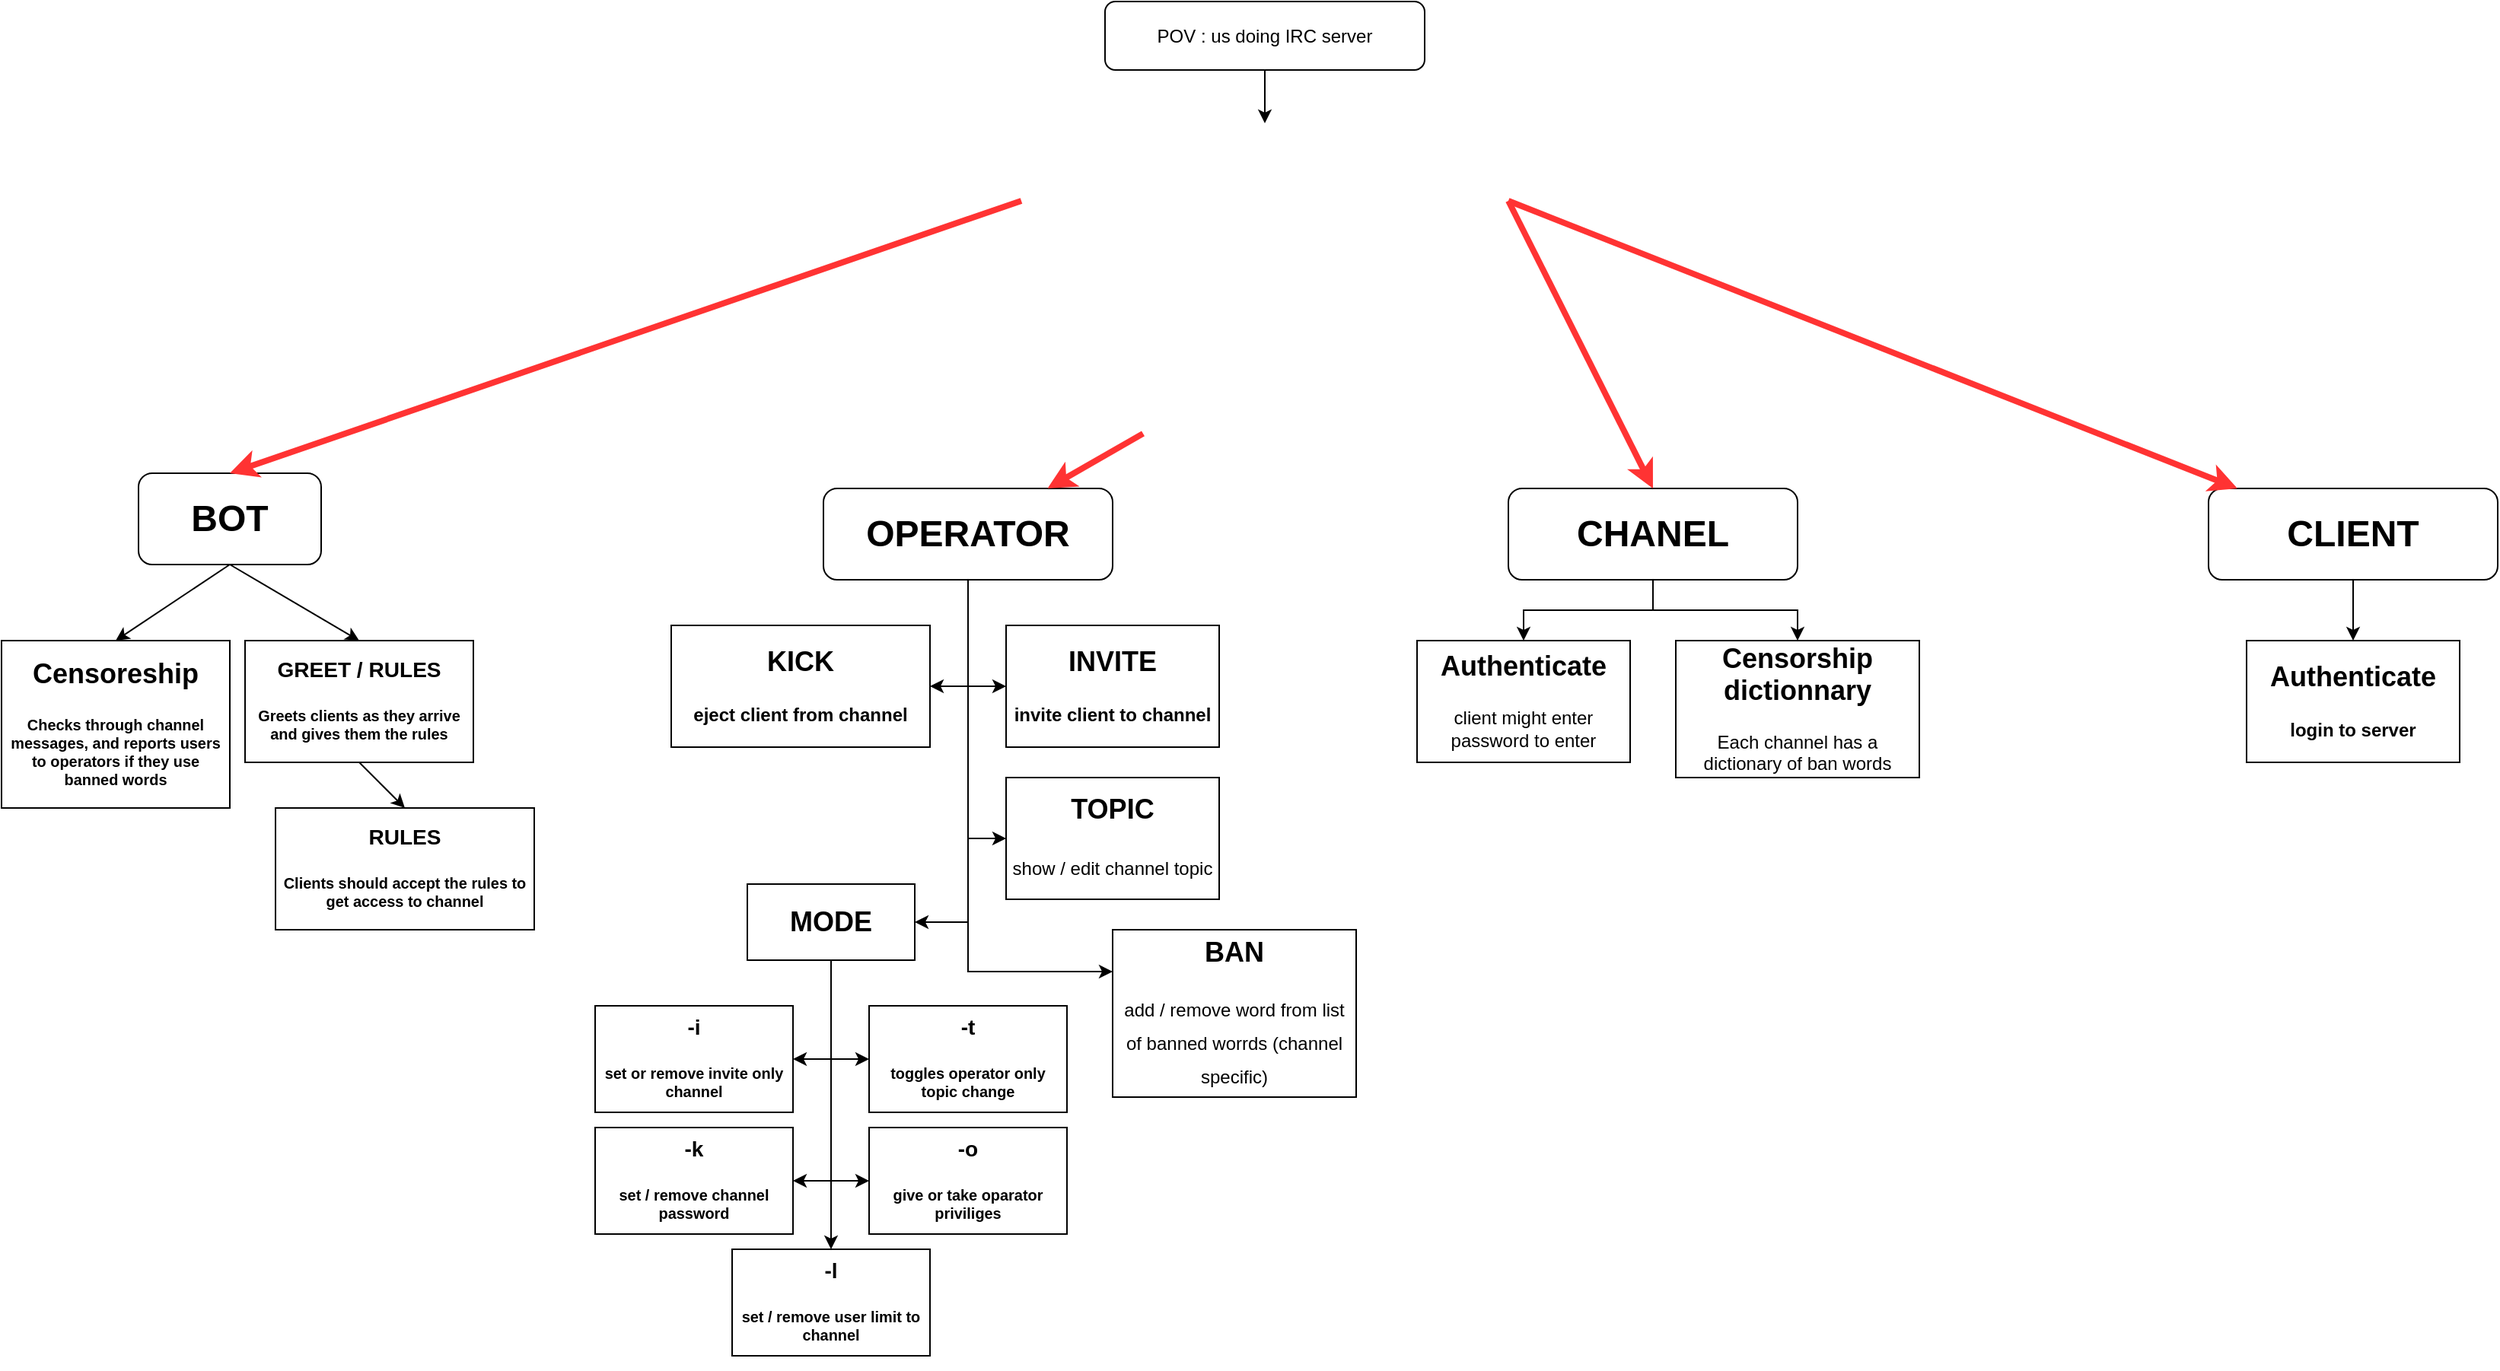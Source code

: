 <mxfile version="21.6.8" type="device">
  <diagram name="Page-1" id="xJ4cdNUSsaX9OzZSHkuw">
    <mxGraphModel dx="2868" dy="1854" grid="1" gridSize="10" guides="1" tooltips="1" connect="1" arrows="1" fold="1" page="1" pageScale="1" pageWidth="850" pageHeight="1100" math="0" shadow="0">
      <root>
        <mxCell id="0" />
        <mxCell id="1" parent="0" />
        <mxCell id="YgO6uss2dJqLiyYaM4JM-7" style="rounded=0;orthogonalLoop=1;jettySize=auto;html=1;exitX=0.5;exitY=1;exitDx=0;exitDy=0;entryX=0.5;entryY=0;entryDx=0;entryDy=0;" edge="1" parent="1" source="YgO6uss2dJqLiyYaM4JM-2" target="YgO6uss2dJqLiyYaM4JM-6">
          <mxGeometry relative="1" as="geometry" />
        </mxCell>
        <mxCell id="YgO6uss2dJqLiyYaM4JM-14" style="rounded=0;orthogonalLoop=1;jettySize=auto;html=1;exitX=0.5;exitY=1;exitDx=0;exitDy=0;entryX=0.5;entryY=0;entryDx=0;entryDy=0;" edge="1" parent="1" source="YgO6uss2dJqLiyYaM4JM-2" target="YgO6uss2dJqLiyYaM4JM-13">
          <mxGeometry relative="1" as="geometry" />
        </mxCell>
        <mxCell id="YgO6uss2dJqLiyYaM4JM-2" value="&lt;h1&gt;BOT&lt;/h1&gt;" style="rounded=1;whiteSpace=wrap;html=1;" vertex="1" parent="1">
          <mxGeometry x="120" y="415" width="120" height="60" as="geometry" />
        </mxCell>
        <mxCell id="YgO6uss2dJqLiyYaM4JM-28" style="edgeStyle=orthogonalEdgeStyle;rounded=0;orthogonalLoop=1;jettySize=auto;html=1;exitX=0.5;exitY=1;exitDx=0;exitDy=0;entryX=0;entryY=0.5;entryDx=0;entryDy=0;" edge="1" parent="1" source="YgO6uss2dJqLiyYaM4JM-3" target="YgO6uss2dJqLiyYaM4JM-21">
          <mxGeometry relative="1" as="geometry" />
        </mxCell>
        <mxCell id="YgO6uss2dJqLiyYaM4JM-29" style="edgeStyle=orthogonalEdgeStyle;rounded=0;orthogonalLoop=1;jettySize=auto;html=1;exitX=0.5;exitY=1;exitDx=0;exitDy=0;entryX=0;entryY=0.5;entryDx=0;entryDy=0;" edge="1" parent="1" source="YgO6uss2dJqLiyYaM4JM-3" target="YgO6uss2dJqLiyYaM4JM-22">
          <mxGeometry relative="1" as="geometry" />
        </mxCell>
        <mxCell id="YgO6uss2dJqLiyYaM4JM-30" style="edgeStyle=orthogonalEdgeStyle;rounded=0;orthogonalLoop=1;jettySize=auto;html=1;exitX=0.5;exitY=1;exitDx=0;exitDy=0;entryX=1;entryY=0.5;entryDx=0;entryDy=0;" edge="1" parent="1" source="YgO6uss2dJqLiyYaM4JM-3" target="YgO6uss2dJqLiyYaM4JM-25">
          <mxGeometry relative="1" as="geometry" />
        </mxCell>
        <mxCell id="YgO6uss2dJqLiyYaM4JM-31" style="edgeStyle=orthogonalEdgeStyle;rounded=0;orthogonalLoop=1;jettySize=auto;html=1;exitX=0.5;exitY=1;exitDx=0;exitDy=0;entryX=1;entryY=0.5;entryDx=0;entryDy=0;" edge="1" parent="1" source="YgO6uss2dJqLiyYaM4JM-3" target="YgO6uss2dJqLiyYaM4JM-18">
          <mxGeometry relative="1" as="geometry" />
        </mxCell>
        <mxCell id="YgO6uss2dJqLiyYaM4JM-48" style="edgeStyle=orthogonalEdgeStyle;rounded=0;orthogonalLoop=1;jettySize=auto;html=1;exitX=0.5;exitY=1;exitDx=0;exitDy=0;entryX=0;entryY=0.25;entryDx=0;entryDy=0;" edge="1" parent="1" source="YgO6uss2dJqLiyYaM4JM-3" target="YgO6uss2dJqLiyYaM4JM-47">
          <mxGeometry relative="1" as="geometry" />
        </mxCell>
        <mxCell id="YgO6uss2dJqLiyYaM4JM-3" value="&lt;h1&gt;OPERATOR&lt;/h1&gt;" style="rounded=1;whiteSpace=wrap;html=1;" vertex="1" parent="1">
          <mxGeometry x="570" y="425" width="190" height="60" as="geometry" />
        </mxCell>
        <mxCell id="YgO6uss2dJqLiyYaM4JM-46" style="edgeStyle=orthogonalEdgeStyle;rounded=0;orthogonalLoop=1;jettySize=auto;html=1;exitX=0.5;exitY=1;exitDx=0;exitDy=0;entryX=0.5;entryY=0;entryDx=0;entryDy=0;" edge="1" parent="1" source="YgO6uss2dJqLiyYaM4JM-4" target="YgO6uss2dJqLiyYaM4JM-45">
          <mxGeometry relative="1" as="geometry" />
        </mxCell>
        <mxCell id="YgO6uss2dJqLiyYaM4JM-50" style="edgeStyle=orthogonalEdgeStyle;rounded=0;orthogonalLoop=1;jettySize=auto;html=1;exitX=0.5;exitY=1;exitDx=0;exitDy=0;entryX=0.5;entryY=0;entryDx=0;entryDy=0;" edge="1" parent="1" source="YgO6uss2dJqLiyYaM4JM-4" target="YgO6uss2dJqLiyYaM4JM-49">
          <mxGeometry relative="1" as="geometry" />
        </mxCell>
        <mxCell id="YgO6uss2dJqLiyYaM4JM-4" value="&lt;h1&gt;CHANEL&lt;/h1&gt;" style="rounded=1;whiteSpace=wrap;html=1;" vertex="1" parent="1">
          <mxGeometry x="1020" y="425" width="190" height="60" as="geometry" />
        </mxCell>
        <mxCell id="YgO6uss2dJqLiyYaM4JM-24" style="rounded=0;orthogonalLoop=1;jettySize=auto;html=1;exitX=0.5;exitY=1;exitDx=0;exitDy=0;entryX=0.5;entryY=0;entryDx=0;entryDy=0;" edge="1" parent="1" source="YgO6uss2dJqLiyYaM4JM-6" target="YgO6uss2dJqLiyYaM4JM-10">
          <mxGeometry relative="1" as="geometry" />
        </mxCell>
        <mxCell id="YgO6uss2dJqLiyYaM4JM-6" value="&lt;h3&gt;GREET / RULES&lt;/h3&gt;&lt;h5&gt;Greets clients as they arrive and gives them the rules&lt;/h5&gt;" style="rounded=0;whiteSpace=wrap;html=1;" vertex="1" parent="1">
          <mxGeometry x="190" y="525" width="150" height="80" as="geometry" />
        </mxCell>
        <mxCell id="YgO6uss2dJqLiyYaM4JM-44" style="edgeStyle=orthogonalEdgeStyle;rounded=0;orthogonalLoop=1;jettySize=auto;html=1;exitX=0.5;exitY=1;exitDx=0;exitDy=0;entryX=0.5;entryY=0;entryDx=0;entryDy=0;" edge="1" parent="1" source="YgO6uss2dJqLiyYaM4JM-9" target="YgO6uss2dJqLiyYaM4JM-43">
          <mxGeometry relative="1" as="geometry" />
        </mxCell>
        <mxCell id="YgO6uss2dJqLiyYaM4JM-9" value="&lt;h1&gt;CLIENT&lt;/h1&gt;" style="rounded=1;whiteSpace=wrap;html=1;" vertex="1" parent="1">
          <mxGeometry x="1480" y="425" width="190" height="60" as="geometry" />
        </mxCell>
        <mxCell id="YgO6uss2dJqLiyYaM4JM-10" value="&lt;h3&gt;RULES&lt;/h3&gt;&lt;h5&gt;Clients should accept the rules to get access to channel&lt;/h5&gt;" style="rounded=0;whiteSpace=wrap;html=1;" vertex="1" parent="1">
          <mxGeometry x="210" y="635" width="170" height="80" as="geometry" />
        </mxCell>
        <mxCell id="YgO6uss2dJqLiyYaM4JM-13" value="&lt;h2&gt;Censoreship&lt;/h2&gt;&lt;h5&gt;Checks through channel messages, and reports users to operators if they use banned words&lt;/h5&gt;" style="rounded=0;whiteSpace=wrap;html=1;" vertex="1" parent="1">
          <mxGeometry x="30" y="525" width="150" height="110" as="geometry" />
        </mxCell>
        <mxCell id="YgO6uss2dJqLiyYaM4JM-18" value="&lt;h2&gt;KICK&lt;/h2&gt;&lt;h4&gt;eject client from channel&lt;/h4&gt;" style="rounded=0;whiteSpace=wrap;html=1;" vertex="1" parent="1">
          <mxGeometry x="470" y="515" width="170" height="80" as="geometry" />
        </mxCell>
        <mxCell id="YgO6uss2dJqLiyYaM4JM-21" value="&lt;h2&gt;INVITE&lt;/h2&gt;&lt;h4&gt;invite client to channel&lt;/h4&gt;" style="rounded=0;whiteSpace=wrap;html=1;" vertex="1" parent="1">
          <mxGeometry x="690" y="515" width="140" height="80" as="geometry" />
        </mxCell>
        <mxCell id="YgO6uss2dJqLiyYaM4JM-22" value="&lt;h2&gt;&lt;span style=&quot;background-color: initial;&quot;&gt;TOPIC&lt;/span&gt;&lt;/h2&gt;&lt;h2&gt;&lt;span style=&quot;background-color: initial; font-size: 12px; font-weight: normal;&quot;&gt;show / edit channel topic&lt;/span&gt;&lt;br&gt;&lt;/h2&gt;" style="rounded=0;whiteSpace=wrap;html=1;" vertex="1" parent="1">
          <mxGeometry x="690" y="615" width="140" height="80" as="geometry" />
        </mxCell>
        <mxCell id="YgO6uss2dJqLiyYaM4JM-37" style="edgeStyle=orthogonalEdgeStyle;rounded=0;orthogonalLoop=1;jettySize=auto;html=1;exitX=0.5;exitY=1;exitDx=0;exitDy=0;entryX=1;entryY=0.5;entryDx=0;entryDy=0;" edge="1" parent="1" source="YgO6uss2dJqLiyYaM4JM-25" target="YgO6uss2dJqLiyYaM4JM-32">
          <mxGeometry relative="1" as="geometry" />
        </mxCell>
        <mxCell id="YgO6uss2dJqLiyYaM4JM-38" style="edgeStyle=orthogonalEdgeStyle;rounded=0;orthogonalLoop=1;jettySize=auto;html=1;exitX=0.5;exitY=1;exitDx=0;exitDy=0;entryX=0;entryY=0.5;entryDx=0;entryDy=0;" edge="1" parent="1" source="YgO6uss2dJqLiyYaM4JM-25" target="YgO6uss2dJqLiyYaM4JM-33">
          <mxGeometry relative="1" as="geometry" />
        </mxCell>
        <mxCell id="YgO6uss2dJqLiyYaM4JM-39" style="edgeStyle=orthogonalEdgeStyle;rounded=0;orthogonalLoop=1;jettySize=auto;html=1;exitX=0.5;exitY=1;exitDx=0;exitDy=0;entryX=1;entryY=0.5;entryDx=0;entryDy=0;" edge="1" parent="1" source="YgO6uss2dJqLiyYaM4JM-25" target="YgO6uss2dJqLiyYaM4JM-34">
          <mxGeometry relative="1" as="geometry" />
        </mxCell>
        <mxCell id="YgO6uss2dJqLiyYaM4JM-40" style="edgeStyle=orthogonalEdgeStyle;rounded=0;orthogonalLoop=1;jettySize=auto;html=1;exitX=0.5;exitY=1;exitDx=0;exitDy=0;entryX=0;entryY=0.5;entryDx=0;entryDy=0;" edge="1" parent="1" source="YgO6uss2dJqLiyYaM4JM-25" target="YgO6uss2dJqLiyYaM4JM-35">
          <mxGeometry relative="1" as="geometry" />
        </mxCell>
        <mxCell id="YgO6uss2dJqLiyYaM4JM-41" style="edgeStyle=orthogonalEdgeStyle;rounded=0;orthogonalLoop=1;jettySize=auto;html=1;exitX=0.5;exitY=1;exitDx=0;exitDy=0;entryX=0.5;entryY=0;entryDx=0;entryDy=0;" edge="1" parent="1" source="YgO6uss2dJqLiyYaM4JM-25" target="YgO6uss2dJqLiyYaM4JM-36">
          <mxGeometry relative="1" as="geometry" />
        </mxCell>
        <mxCell id="YgO6uss2dJqLiyYaM4JM-25" value="&lt;h2&gt;MODE&lt;/h2&gt;" style="rounded=0;whiteSpace=wrap;html=1;" vertex="1" parent="1">
          <mxGeometry x="520" y="685" width="110" height="50" as="geometry" />
        </mxCell>
        <mxCell id="YgO6uss2dJqLiyYaM4JM-32" value="&lt;h3&gt;-i&lt;/h3&gt;&lt;h5&gt;set or remove invite only channel&lt;/h5&gt;" style="rounded=0;whiteSpace=wrap;html=1;" vertex="1" parent="1">
          <mxGeometry x="420" y="765" width="130" height="70" as="geometry" />
        </mxCell>
        <mxCell id="YgO6uss2dJqLiyYaM4JM-33" value="&lt;h3&gt;-t&lt;/h3&gt;&lt;h5&gt;toggles operator only topic change&lt;/h5&gt;" style="rounded=0;whiteSpace=wrap;html=1;" vertex="1" parent="1">
          <mxGeometry x="600" y="765" width="130" height="70" as="geometry" />
        </mxCell>
        <mxCell id="YgO6uss2dJqLiyYaM4JM-34" value="&lt;h3&gt;-k&lt;/h3&gt;&lt;h5&gt;set / remove channel password&lt;/h5&gt;" style="rounded=0;whiteSpace=wrap;html=1;" vertex="1" parent="1">
          <mxGeometry x="420" y="845" width="130" height="70" as="geometry" />
        </mxCell>
        <mxCell id="YgO6uss2dJqLiyYaM4JM-35" value="&lt;h3&gt;-o&lt;/h3&gt;&lt;h5&gt;give or take oparator priviliges&lt;/h5&gt;" style="rounded=0;whiteSpace=wrap;html=1;" vertex="1" parent="1">
          <mxGeometry x="600" y="845" width="130" height="70" as="geometry" />
        </mxCell>
        <mxCell id="YgO6uss2dJqLiyYaM4JM-36" value="&lt;h3&gt;-l&lt;/h3&gt;&lt;h5&gt;set / remove user limit to channel&lt;/h5&gt;" style="rounded=0;whiteSpace=wrap;html=1;" vertex="1" parent="1">
          <mxGeometry x="510" y="925" width="130" height="70" as="geometry" />
        </mxCell>
        <mxCell id="YgO6uss2dJqLiyYaM4JM-43" value="&lt;h2&gt;Authenticate&lt;/h2&gt;&lt;h4&gt;login to server&lt;/h4&gt;" style="rounded=0;whiteSpace=wrap;html=1;" vertex="1" parent="1">
          <mxGeometry x="1505" y="525" width="140" height="80" as="geometry" />
        </mxCell>
        <mxCell id="YgO6uss2dJqLiyYaM4JM-45" value="&lt;h2&gt;Authenticate&lt;/h2&gt;&lt;h4&gt;&lt;span style=&quot;font-weight: normal;&quot;&gt;client might enter password to enter&lt;/span&gt;&lt;/h4&gt;" style="rounded=0;whiteSpace=wrap;html=1;" vertex="1" parent="1">
          <mxGeometry x="960" y="525" width="140" height="80" as="geometry" />
        </mxCell>
        <mxCell id="YgO6uss2dJqLiyYaM4JM-47" value="&lt;h2&gt;&lt;span style=&quot;background-color: initial;&quot;&gt;BAN&lt;/span&gt;&lt;/h2&gt;&lt;h2&gt;&lt;span style=&quot;background-color: initial; font-size: 12px; font-weight: normal;&quot;&gt;add / remove word from list of banned worrds (channel specific)&lt;/span&gt;&lt;br&gt;&lt;/h2&gt;" style="rounded=0;whiteSpace=wrap;html=1;spacing=2;" vertex="1" parent="1">
          <mxGeometry x="760" y="715" width="160" height="110" as="geometry" />
        </mxCell>
        <mxCell id="YgO6uss2dJqLiyYaM4JM-49" value="&lt;p style=&quot;line-height: 100%;&quot;&gt;&lt;/p&gt;&lt;h2&gt;Censorship dictionnary&lt;/h2&gt;&lt;div&gt;Each channel has a dictionary of ban words&lt;/div&gt;&lt;p&gt;&lt;/p&gt;" style="rounded=0;whiteSpace=wrap;html=1;align=center;labelPosition=center;verticalLabelPosition=middle;verticalAlign=middle;spacingTop=-4;" vertex="1" parent="1">
          <mxGeometry x="1130" y="525" width="160" height="90" as="geometry" />
        </mxCell>
        <mxCell id="YgO6uss2dJqLiyYaM4JM-56" style="edgeStyle=orthogonalEdgeStyle;rounded=0;orthogonalLoop=1;jettySize=auto;html=1;exitX=0.5;exitY=1;exitDx=0;exitDy=0;entryX=0.5;entryY=0;entryDx=0;entryDy=0;" edge="1" parent="1" source="YgO6uss2dJqLiyYaM4JM-53" target="YgO6uss2dJqLiyYaM4JM-52">
          <mxGeometry relative="1" as="geometry" />
        </mxCell>
        <mxCell id="YgO6uss2dJqLiyYaM4JM-53" value="POV : us doing IRC server" style="rounded=1;whiteSpace=wrap;html=1;" vertex="1" parent="1">
          <mxGeometry x="755" y="105" width="210" height="45" as="geometry" />
        </mxCell>
        <mxCell id="YgO6uss2dJqLiyYaM4JM-57" value="" style="group" vertex="1" connectable="0" parent="1">
          <mxGeometry x="700" y="185" width="320" height="203.93" as="geometry" />
        </mxCell>
        <mxCell id="YgO6uss2dJqLiyYaM4JM-52" value="" style="shape=image;verticalLabelPosition=bottom;labelBackgroundColor=default;verticalAlign=top;aspect=fixed;imageAspect=0;image=https://i.pinimg.com/originals/28/dc/e3/28dce32572185a7c3f950bcf637c88fc.png;" vertex="1" parent="YgO6uss2dJqLiyYaM4JM-57">
          <mxGeometry width="320" height="203.93" as="geometry" />
        </mxCell>
        <mxCell id="YgO6uss2dJqLiyYaM4JM-55" value="" style="rounded=0;whiteSpace=wrap;html=1;strokeColor=none;" vertex="1" parent="YgO6uss2dJqLiyYaM4JM-57">
          <mxGeometry x="160" y="100" width="160" height="103.93" as="geometry" />
        </mxCell>
        <mxCell id="YgO6uss2dJqLiyYaM4JM-58" style="rounded=0;orthogonalLoop=1;jettySize=auto;html=1;exitX=0;exitY=0.25;exitDx=0;exitDy=0;entryX=0.5;entryY=0;entryDx=0;entryDy=0;strokeWidth=4;strokeColor=#FF3333;" edge="1" parent="1" source="YgO6uss2dJqLiyYaM4JM-52" target="YgO6uss2dJqLiyYaM4JM-2">
          <mxGeometry relative="1" as="geometry" />
        </mxCell>
        <mxCell id="YgO6uss2dJqLiyYaM4JM-59" style="rounded=0;orthogonalLoop=1;jettySize=auto;html=1;exitX=0.25;exitY=1;exitDx=0;exitDy=0;strokeWidth=4;strokeColor=#FF3333;" edge="1" parent="1" source="YgO6uss2dJqLiyYaM4JM-52" target="YgO6uss2dJqLiyYaM4JM-3">
          <mxGeometry relative="1" as="geometry" />
        </mxCell>
        <mxCell id="YgO6uss2dJqLiyYaM4JM-60" style="rounded=0;orthogonalLoop=1;jettySize=auto;html=1;exitX=1;exitY=0.25;exitDx=0;exitDy=0;entryX=0.5;entryY=0;entryDx=0;entryDy=0;strokeWidth=4;strokeColor=#FF3333;" edge="1" parent="1" source="YgO6uss2dJqLiyYaM4JM-52" target="YgO6uss2dJqLiyYaM4JM-4">
          <mxGeometry relative="1" as="geometry" />
        </mxCell>
        <mxCell id="YgO6uss2dJqLiyYaM4JM-61" style="rounded=0;orthogonalLoop=1;jettySize=auto;html=1;exitX=1;exitY=0.25;exitDx=0;exitDy=0;strokeWidth=4;strokeColor=#FF3333;" edge="1" parent="1" source="YgO6uss2dJqLiyYaM4JM-52" target="YgO6uss2dJqLiyYaM4JM-9">
          <mxGeometry relative="1" as="geometry" />
        </mxCell>
      </root>
    </mxGraphModel>
  </diagram>
</mxfile>
